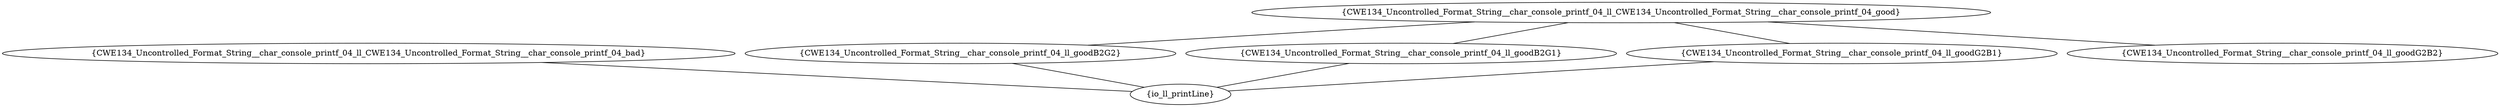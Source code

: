 graph "cg graph" {
CWE134_Uncontrolled_Format_String__char_console_printf_04_ll_goodB2G2 [label="{CWE134_Uncontrolled_Format_String__char_console_printf_04_ll_goodB2G2}"];
io_ll_printLine [label="{io_ll_printLine}"];
CWE134_Uncontrolled_Format_String__char_console_printf_04_ll_CWE134_Uncontrolled_Format_String__char_console_printf_04_bad [label="{CWE134_Uncontrolled_Format_String__char_console_printf_04_ll_CWE134_Uncontrolled_Format_String__char_console_printf_04_bad}"];
CWE134_Uncontrolled_Format_String__char_console_printf_04_ll_CWE134_Uncontrolled_Format_String__char_console_printf_04_good [label="{CWE134_Uncontrolled_Format_String__char_console_printf_04_ll_CWE134_Uncontrolled_Format_String__char_console_printf_04_good}"];
CWE134_Uncontrolled_Format_String__char_console_printf_04_ll_goodB2G1 [label="{CWE134_Uncontrolled_Format_String__char_console_printf_04_ll_goodB2G1}"];
CWE134_Uncontrolled_Format_String__char_console_printf_04_ll_goodG2B1 [label="{CWE134_Uncontrolled_Format_String__char_console_printf_04_ll_goodG2B1}"];
CWE134_Uncontrolled_Format_String__char_console_printf_04_ll_goodG2B2 [label="{CWE134_Uncontrolled_Format_String__char_console_printf_04_ll_goodG2B2}"];
CWE134_Uncontrolled_Format_String__char_console_printf_04_ll_goodB2G2 -- io_ll_printLine;
CWE134_Uncontrolled_Format_String__char_console_printf_04_ll_CWE134_Uncontrolled_Format_String__char_console_printf_04_bad -- io_ll_printLine;
CWE134_Uncontrolled_Format_String__char_console_printf_04_ll_CWE134_Uncontrolled_Format_String__char_console_printf_04_good -- CWE134_Uncontrolled_Format_String__char_console_printf_04_ll_goodB2G1;
CWE134_Uncontrolled_Format_String__char_console_printf_04_ll_CWE134_Uncontrolled_Format_String__char_console_printf_04_good -- CWE134_Uncontrolled_Format_String__char_console_printf_04_ll_goodB2G2;
CWE134_Uncontrolled_Format_String__char_console_printf_04_ll_CWE134_Uncontrolled_Format_String__char_console_printf_04_good -- CWE134_Uncontrolled_Format_String__char_console_printf_04_ll_goodG2B1;
CWE134_Uncontrolled_Format_String__char_console_printf_04_ll_CWE134_Uncontrolled_Format_String__char_console_printf_04_good -- CWE134_Uncontrolled_Format_String__char_console_printf_04_ll_goodG2B2;
CWE134_Uncontrolled_Format_String__char_console_printf_04_ll_goodB2G1 -- io_ll_printLine;
CWE134_Uncontrolled_Format_String__char_console_printf_04_ll_goodG2B1 -- io_ll_printLine;
}
